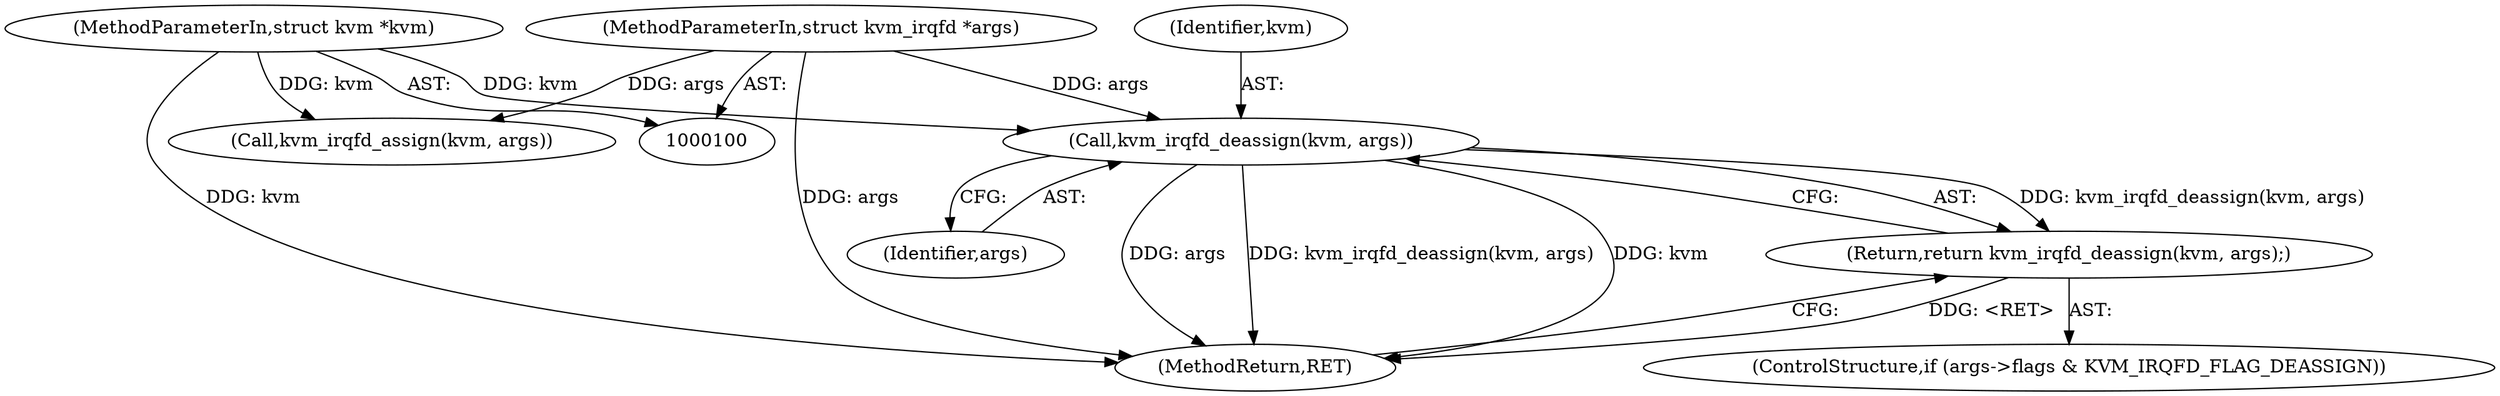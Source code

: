 digraph "0_linux_36ae3c0a36b7456432fedce38ae2f7bd3e01a563@pointer" {
"1000132" [label="(Call,kvm_irqfd_deassign(kvm, args))"];
"1000101" [label="(MethodParameterIn,struct kvm *kvm)"];
"1000102" [label="(MethodParameterIn,struct kvm_irqfd *args)"];
"1000131" [label="(Return,return kvm_irqfd_deassign(kvm, args);)"];
"1000125" [label="(ControlStructure,if (args->flags & KVM_IRQFD_FLAG_DEASSIGN))"];
"1000133" [label="(Identifier,kvm)"];
"1000134" [label="(Identifier,args)"];
"1000139" [label="(MethodReturn,RET)"];
"1000131" [label="(Return,return kvm_irqfd_deassign(kvm, args);)"];
"1000102" [label="(MethodParameterIn,struct kvm_irqfd *args)"];
"1000132" [label="(Call,kvm_irqfd_deassign(kvm, args))"];
"1000136" [label="(Call,kvm_irqfd_assign(kvm, args))"];
"1000101" [label="(MethodParameterIn,struct kvm *kvm)"];
"1000132" -> "1000131"  [label="AST: "];
"1000132" -> "1000134"  [label="CFG: "];
"1000133" -> "1000132"  [label="AST: "];
"1000134" -> "1000132"  [label="AST: "];
"1000131" -> "1000132"  [label="CFG: "];
"1000132" -> "1000139"  [label="DDG: args"];
"1000132" -> "1000139"  [label="DDG: kvm_irqfd_deassign(kvm, args)"];
"1000132" -> "1000139"  [label="DDG: kvm"];
"1000132" -> "1000131"  [label="DDG: kvm_irqfd_deassign(kvm, args)"];
"1000101" -> "1000132"  [label="DDG: kvm"];
"1000102" -> "1000132"  [label="DDG: args"];
"1000101" -> "1000100"  [label="AST: "];
"1000101" -> "1000139"  [label="DDG: kvm"];
"1000101" -> "1000136"  [label="DDG: kvm"];
"1000102" -> "1000100"  [label="AST: "];
"1000102" -> "1000139"  [label="DDG: args"];
"1000102" -> "1000136"  [label="DDG: args"];
"1000131" -> "1000125"  [label="AST: "];
"1000139" -> "1000131"  [label="CFG: "];
"1000131" -> "1000139"  [label="DDG: <RET>"];
}
